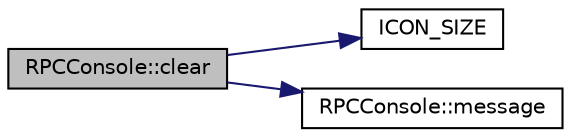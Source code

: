 digraph "RPCConsole::clear"
{
  edge [fontname="Helvetica",fontsize="10",labelfontname="Helvetica",labelfontsize="10"];
  node [fontname="Helvetica",fontsize="10",shape=record];
  rankdir="LR";
  Node35 [label="RPCConsole::clear",height=0.2,width=0.4,color="black", fillcolor="grey75", style="filled", fontcolor="black"];
  Node35 -> Node36 [color="midnightblue",fontsize="10",style="solid",fontname="Helvetica"];
  Node36 [label="ICON_SIZE",height=0.2,width=0.4,color="black", fillcolor="white", style="filled",URL="$d7/df4/rpcconsole_8cpp.html#a2e32342d4d52b2cb14b9430673f4e23d"];
  Node35 -> Node37 [color="midnightblue",fontsize="10",style="solid",fontname="Helvetica"];
  Node37 [label="RPCConsole::message",height=0.2,width=0.4,color="black", fillcolor="white", style="filled",URL="$d7/de8/class_r_p_c_console.html#ad7a93a587a78b0080a930bd325460b20"];
}
